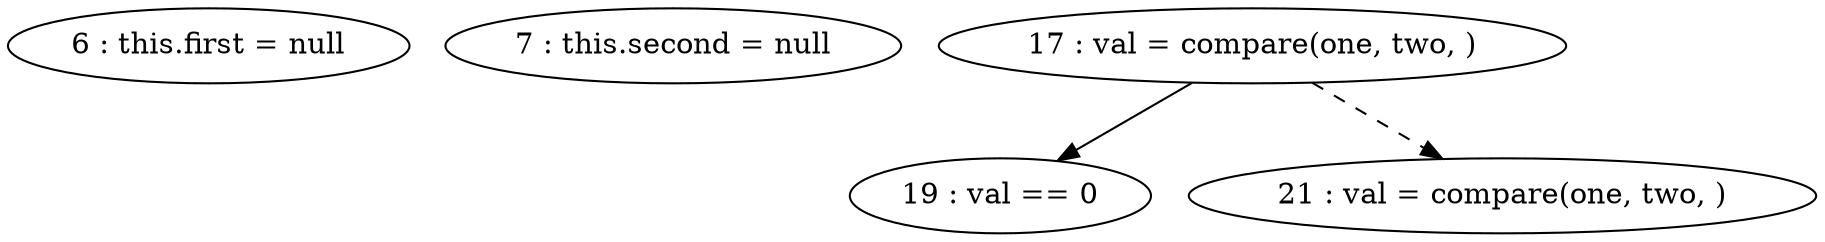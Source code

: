 digraph G {
"6 : this.first = null"
"7 : this.second = null"
"17 : val = compare(one, two, )"
"17 : val = compare(one, two, )" -> "19 : val == 0"
"17 : val = compare(one, two, )" -> "21 : val = compare(one, two, )" [style=dashed]
"19 : val == 0"
"21 : val = compare(one, two, )"
}